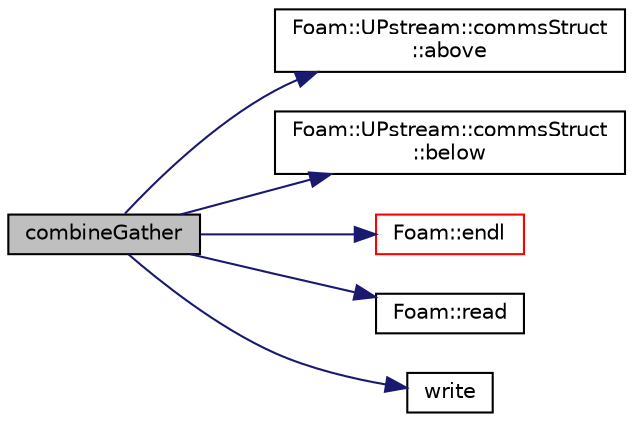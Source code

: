 digraph "combineGather"
{
  bgcolor="transparent";
  edge [fontname="Helvetica",fontsize="10",labelfontname="Helvetica",labelfontsize="10"];
  node [fontname="Helvetica",fontsize="10",shape=record];
  rankdir="LR";
  Node3583 [label="combineGather",height=0.2,width=0.4,color="black", fillcolor="grey75", style="filled", fontcolor="black"];
  Node3583 -> Node3584 [color="midnightblue",fontsize="10",style="solid",fontname="Helvetica"];
  Node3584 [label="Foam::UPstream::commsStruct\l::above",height=0.2,width=0.4,color="black",URL="$a27381.html#a553c64427f0c4f6000d961214723c14f"];
  Node3583 -> Node3585 [color="midnightblue",fontsize="10",style="solid",fontname="Helvetica"];
  Node3585 [label="Foam::UPstream::commsStruct\l::below",height=0.2,width=0.4,color="black",URL="$a27381.html#afd4ae114527b9c925ffff2c2fe1341dd"];
  Node3583 -> Node3586 [color="midnightblue",fontsize="10",style="solid",fontname="Helvetica"];
  Node3586 [label="Foam::endl",height=0.2,width=0.4,color="red",URL="$a21851.html#a2db8fe02a0d3909e9351bb4275b23ce4",tooltip="Add newline and flush stream. "];
  Node3583 -> Node3588 [color="midnightblue",fontsize="10",style="solid",fontname="Helvetica"];
  Node3588 [label="Foam::read",height=0.2,width=0.4,color="black",URL="$a21851.html#a18efc6d016047ec7c6d5150d913d8c34"];
  Node3583 -> Node3589 [color="midnightblue",fontsize="10",style="solid",fontname="Helvetica"];
  Node3589 [label="write",height=0.2,width=0.4,color="black",URL="$a20072.html#a8f30b3c2179b03a7acf273e9dea43342"];
}
